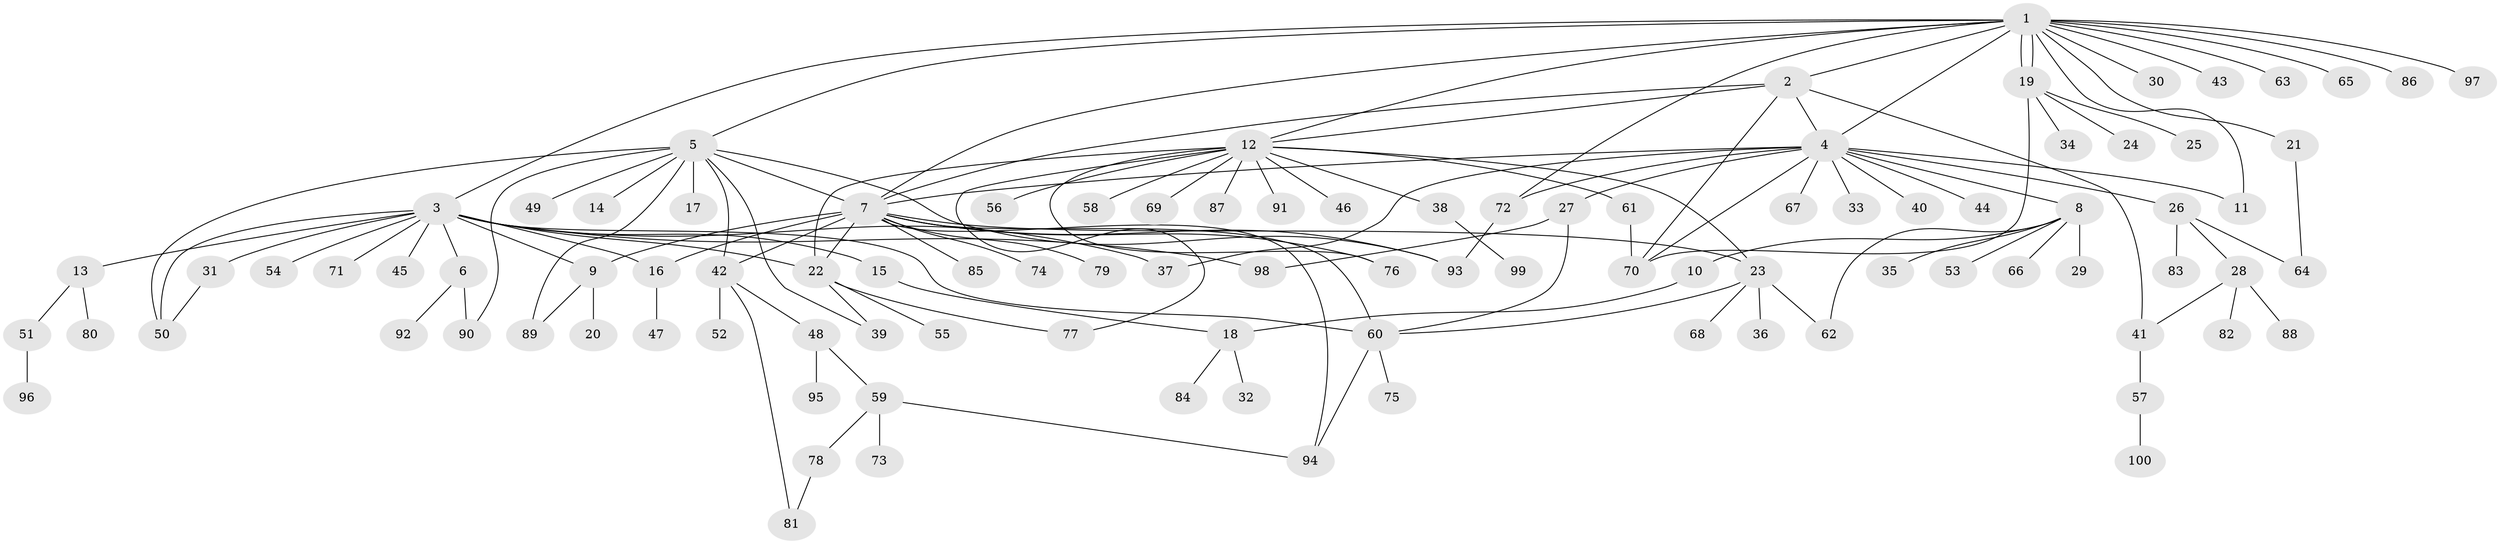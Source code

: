 // coarse degree distribution, {17: 0.014285714285714285, 5: 0.02857142857142857, 15: 0.02857142857142857, 14: 0.014285714285714285, 11: 0.014285714285714285, 2: 0.17142857142857143, 7: 0.014285714285714285, 4: 0.07142857142857142, 9: 0.014285714285714285, 3: 0.07142857142857142, 1: 0.5285714285714286, 6: 0.02857142857142857}
// Generated by graph-tools (version 1.1) at 2025/18/03/04/25 18:18:10]
// undirected, 100 vertices, 137 edges
graph export_dot {
graph [start="1"]
  node [color=gray90,style=filled];
  1;
  2;
  3;
  4;
  5;
  6;
  7;
  8;
  9;
  10;
  11;
  12;
  13;
  14;
  15;
  16;
  17;
  18;
  19;
  20;
  21;
  22;
  23;
  24;
  25;
  26;
  27;
  28;
  29;
  30;
  31;
  32;
  33;
  34;
  35;
  36;
  37;
  38;
  39;
  40;
  41;
  42;
  43;
  44;
  45;
  46;
  47;
  48;
  49;
  50;
  51;
  52;
  53;
  54;
  55;
  56;
  57;
  58;
  59;
  60;
  61;
  62;
  63;
  64;
  65;
  66;
  67;
  68;
  69;
  70;
  71;
  72;
  73;
  74;
  75;
  76;
  77;
  78;
  79;
  80;
  81;
  82;
  83;
  84;
  85;
  86;
  87;
  88;
  89;
  90;
  91;
  92;
  93;
  94;
  95;
  96;
  97;
  98;
  99;
  100;
  1 -- 2;
  1 -- 3;
  1 -- 4;
  1 -- 5;
  1 -- 7;
  1 -- 11;
  1 -- 12;
  1 -- 19;
  1 -- 19;
  1 -- 21;
  1 -- 30;
  1 -- 43;
  1 -- 63;
  1 -- 65;
  1 -- 72;
  1 -- 86;
  1 -- 97;
  2 -- 4;
  2 -- 7;
  2 -- 12;
  2 -- 41;
  2 -- 70;
  3 -- 6;
  3 -- 9;
  3 -- 13;
  3 -- 15;
  3 -- 16;
  3 -- 22;
  3 -- 31;
  3 -- 37;
  3 -- 45;
  3 -- 50;
  3 -- 54;
  3 -- 60;
  3 -- 71;
  3 -- 98;
  4 -- 7;
  4 -- 8;
  4 -- 11;
  4 -- 26;
  4 -- 27;
  4 -- 33;
  4 -- 37;
  4 -- 40;
  4 -- 44;
  4 -- 67;
  4 -- 70;
  4 -- 72;
  5 -- 7;
  5 -- 14;
  5 -- 17;
  5 -- 39;
  5 -- 42;
  5 -- 49;
  5 -- 50;
  5 -- 89;
  5 -- 90;
  5 -- 93;
  6 -- 90;
  6 -- 92;
  7 -- 9;
  7 -- 16;
  7 -- 22;
  7 -- 23;
  7 -- 42;
  7 -- 60;
  7 -- 74;
  7 -- 76;
  7 -- 79;
  7 -- 85;
  7 -- 93;
  7 -- 94;
  8 -- 10;
  8 -- 29;
  8 -- 35;
  8 -- 53;
  8 -- 62;
  8 -- 66;
  9 -- 20;
  9 -- 89;
  10 -- 18;
  12 -- 22;
  12 -- 23;
  12 -- 38;
  12 -- 46;
  12 -- 56;
  12 -- 58;
  12 -- 61;
  12 -- 69;
  12 -- 76;
  12 -- 77;
  12 -- 87;
  12 -- 91;
  13 -- 51;
  13 -- 80;
  15 -- 18;
  16 -- 47;
  18 -- 32;
  18 -- 84;
  19 -- 24;
  19 -- 25;
  19 -- 34;
  19 -- 70;
  21 -- 64;
  22 -- 39;
  22 -- 55;
  22 -- 77;
  23 -- 36;
  23 -- 60;
  23 -- 62;
  23 -- 68;
  26 -- 28;
  26 -- 64;
  26 -- 83;
  27 -- 60;
  27 -- 98;
  28 -- 41;
  28 -- 82;
  28 -- 88;
  31 -- 50;
  38 -- 99;
  41 -- 57;
  42 -- 48;
  42 -- 52;
  42 -- 81;
  48 -- 59;
  48 -- 95;
  51 -- 96;
  57 -- 100;
  59 -- 73;
  59 -- 78;
  59 -- 94;
  60 -- 75;
  60 -- 94;
  61 -- 70;
  72 -- 93;
  78 -- 81;
}
